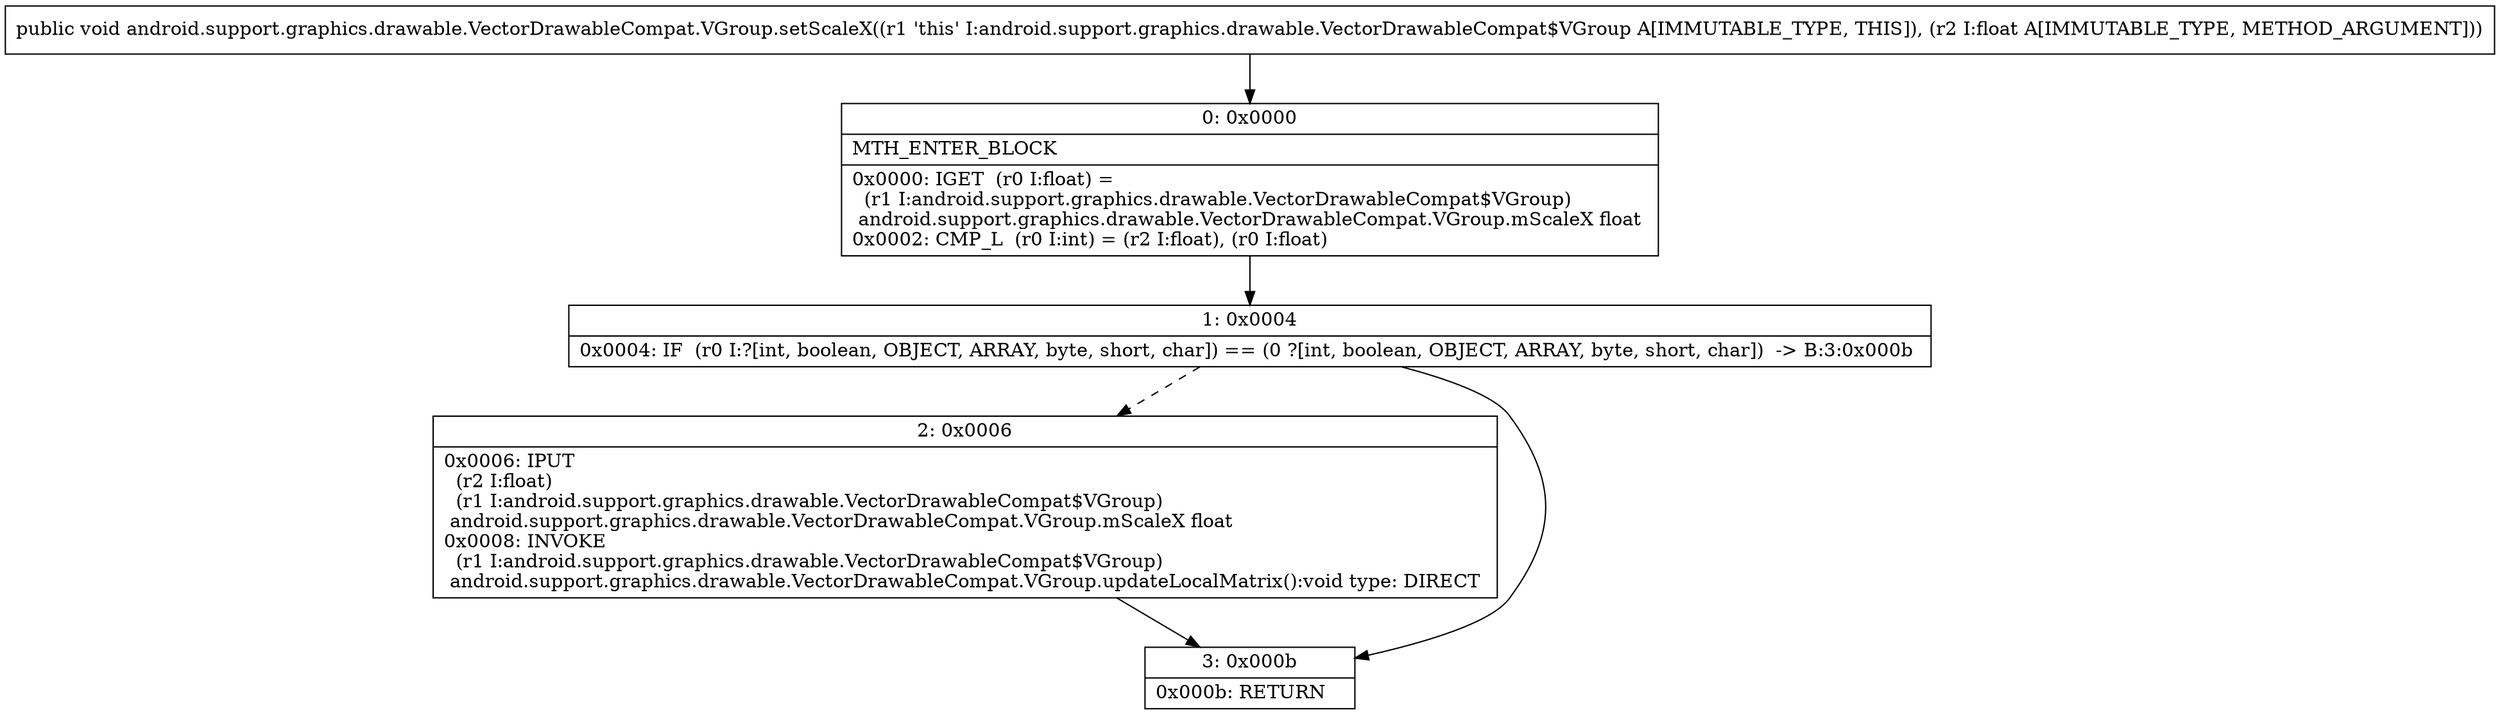 digraph "CFG forandroid.support.graphics.drawable.VectorDrawableCompat.VGroup.setScaleX(F)V" {
Node_0 [shape=record,label="{0\:\ 0x0000|MTH_ENTER_BLOCK\l|0x0000: IGET  (r0 I:float) = \l  (r1 I:android.support.graphics.drawable.VectorDrawableCompat$VGroup)\l android.support.graphics.drawable.VectorDrawableCompat.VGroup.mScaleX float \l0x0002: CMP_L  (r0 I:int) = (r2 I:float), (r0 I:float) \l}"];
Node_1 [shape=record,label="{1\:\ 0x0004|0x0004: IF  (r0 I:?[int, boolean, OBJECT, ARRAY, byte, short, char]) == (0 ?[int, boolean, OBJECT, ARRAY, byte, short, char])  \-\> B:3:0x000b \l}"];
Node_2 [shape=record,label="{2\:\ 0x0006|0x0006: IPUT  \l  (r2 I:float)\l  (r1 I:android.support.graphics.drawable.VectorDrawableCompat$VGroup)\l android.support.graphics.drawable.VectorDrawableCompat.VGroup.mScaleX float \l0x0008: INVOKE  \l  (r1 I:android.support.graphics.drawable.VectorDrawableCompat$VGroup)\l android.support.graphics.drawable.VectorDrawableCompat.VGroup.updateLocalMatrix():void type: DIRECT \l}"];
Node_3 [shape=record,label="{3\:\ 0x000b|0x000b: RETURN   \l}"];
MethodNode[shape=record,label="{public void android.support.graphics.drawable.VectorDrawableCompat.VGroup.setScaleX((r1 'this' I:android.support.graphics.drawable.VectorDrawableCompat$VGroup A[IMMUTABLE_TYPE, THIS]), (r2 I:float A[IMMUTABLE_TYPE, METHOD_ARGUMENT])) }"];
MethodNode -> Node_0;
Node_0 -> Node_1;
Node_1 -> Node_2[style=dashed];
Node_1 -> Node_3;
Node_2 -> Node_3;
}

